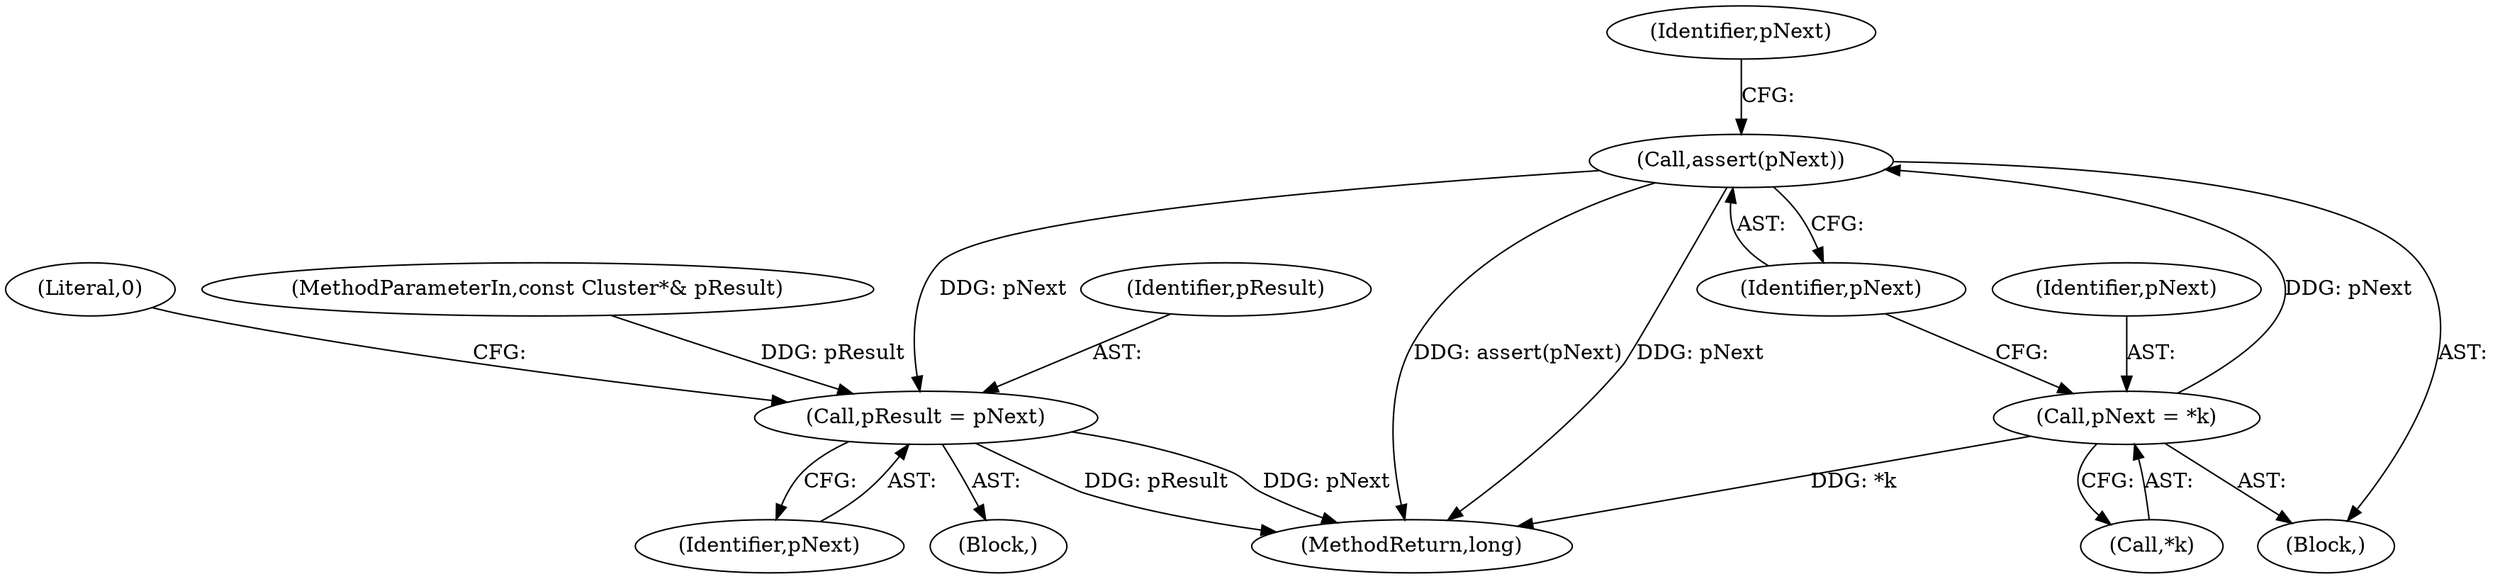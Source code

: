 digraph "1_Android_04839626ed859623901ebd3a5fd483982186b59d_28@API" {
"1000555" [label="(Call,assert(pNext))"];
"1000551" [label="(Call,pNext = *k)"];
"1000589" [label="(Call,pResult = pNext)"];
"1000590" [label="(Identifier,pResult)"];
"1000553" [label="(Call,*k)"];
"1000593" [label="(Literal,0)"];
"1000551" [label="(Call,pNext = *k)"];
"1000588" [label="(Block,)"];
"1000153" [label="(MethodParameterIn,const Cluster*& pResult)"];
"1000905" [label="(MethodReturn,long)"];
"1000555" [label="(Call,assert(pNext))"];
"1000591" [label="(Identifier,pNext)"];
"1000589" [label="(Call,pResult = pNext)"];
"1000552" [label="(Identifier,pNext)"];
"1000560" [label="(Identifier,pNext)"];
"1000556" [label="(Identifier,pNext)"];
"1000537" [label="(Block,)"];
"1000555" -> "1000537"  [label="AST: "];
"1000555" -> "1000556"  [label="CFG: "];
"1000556" -> "1000555"  [label="AST: "];
"1000560" -> "1000555"  [label="CFG: "];
"1000555" -> "1000905"  [label="DDG: assert(pNext)"];
"1000555" -> "1000905"  [label="DDG: pNext"];
"1000551" -> "1000555"  [label="DDG: pNext"];
"1000555" -> "1000589"  [label="DDG: pNext"];
"1000551" -> "1000537"  [label="AST: "];
"1000551" -> "1000553"  [label="CFG: "];
"1000552" -> "1000551"  [label="AST: "];
"1000553" -> "1000551"  [label="AST: "];
"1000556" -> "1000551"  [label="CFG: "];
"1000551" -> "1000905"  [label="DDG: *k"];
"1000589" -> "1000588"  [label="AST: "];
"1000589" -> "1000591"  [label="CFG: "];
"1000590" -> "1000589"  [label="AST: "];
"1000591" -> "1000589"  [label="AST: "];
"1000593" -> "1000589"  [label="CFG: "];
"1000589" -> "1000905"  [label="DDG: pResult"];
"1000589" -> "1000905"  [label="DDG: pNext"];
"1000153" -> "1000589"  [label="DDG: pResult"];
}
